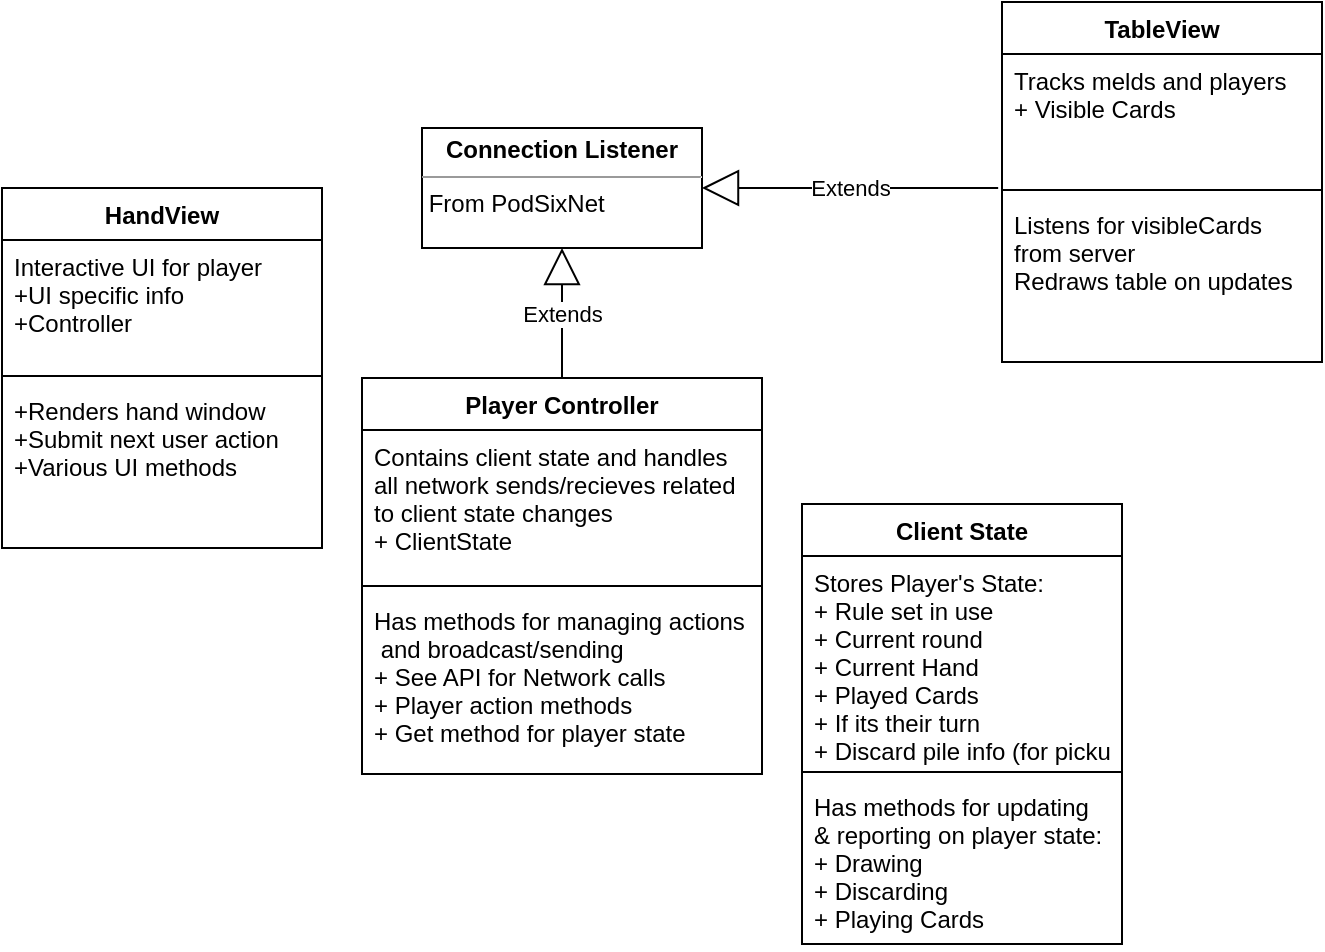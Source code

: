 <mxfile version="11.0.5"><diagram id="0bd5CQjxYjqulMTfV-12" name="Page-1"><mxGraphModel dx="946" dy="571" grid="1" gridSize="10" guides="1" tooltips="1" connect="1" arrows="1" fold="1" page="1" pageScale="1" pageWidth="850" pageHeight="1100" math="0" shadow="0"><root><mxCell id="0"/><mxCell id="1" parent="0"/><mxCell id="dKALaEIYGm_4dkxtxY_A-26" value="Client State" style="swimlane;fontStyle=1;align=center;verticalAlign=top;childLayout=stackLayout;horizontal=1;startSize=26;horizontalStack=0;resizeParent=1;resizeParentMax=0;resizeLast=0;collapsible=1;marginBottom=0;" parent="1" vertex="1"><mxGeometry x="500" y="278" width="160" height="220" as="geometry"/></mxCell><mxCell id="dKALaEIYGm_4dkxtxY_A-27" value="Stores Player's State:&#10;+ Rule set in use&#10;+ Current round&#10;+ Current Hand&#10;+ Played Cards&#10;+ If its their turn&#10;+ Discard pile info (for pickups)&#10;" style="text;strokeColor=none;fillColor=none;align=left;verticalAlign=top;spacingLeft=4;spacingRight=4;overflow=hidden;rotatable=0;points=[[0,0.5],[1,0.5]];portConstraint=eastwest;" parent="dKALaEIYGm_4dkxtxY_A-26" vertex="1"><mxGeometry y="26" width="160" height="104" as="geometry"/></mxCell><mxCell id="dKALaEIYGm_4dkxtxY_A-28" value="" style="line;strokeWidth=1;fillColor=none;align=left;verticalAlign=middle;spacingTop=-1;spacingLeft=3;spacingRight=3;rotatable=0;labelPosition=right;points=[];portConstraint=eastwest;" parent="dKALaEIYGm_4dkxtxY_A-26" vertex="1"><mxGeometry y="130" width="160" height="8" as="geometry"/></mxCell><mxCell id="dKALaEIYGm_4dkxtxY_A-29" value="Has methods for updating &#10;&amp; reporting on player state:&#10;+ Drawing&#10;+ Discarding&#10;+ Playing Cards&#10;" style="text;strokeColor=none;fillColor=none;align=left;verticalAlign=top;spacingLeft=4;spacingRight=4;overflow=hidden;rotatable=0;points=[[0,0.5],[1,0.5]];portConstraint=eastwest;" parent="dKALaEIYGm_4dkxtxY_A-26" vertex="1"><mxGeometry y="138" width="160" height="82" as="geometry"/></mxCell><mxCell id="dKALaEIYGm_4dkxtxY_A-36" value="TableView" style="swimlane;fontStyle=1;align=center;verticalAlign=top;childLayout=stackLayout;horizontal=1;startSize=26;horizontalStack=0;resizeParent=1;resizeParentMax=0;resizeLast=0;collapsible=1;marginBottom=0;" parent="1" vertex="1"><mxGeometry x="600" y="27" width="160" height="180" as="geometry"/></mxCell><mxCell id="dKALaEIYGm_4dkxtxY_A-37" value="Tracks melds and players&#10;+ Visible Cards&#10;" style="text;strokeColor=none;fillColor=none;align=left;verticalAlign=top;spacingLeft=4;spacingRight=4;overflow=hidden;rotatable=0;points=[[0,0.5],[1,0.5]];portConstraint=eastwest;" parent="dKALaEIYGm_4dkxtxY_A-36" vertex="1"><mxGeometry y="26" width="160" height="64" as="geometry"/></mxCell><mxCell id="dKALaEIYGm_4dkxtxY_A-38" value="" style="line;strokeWidth=1;fillColor=none;align=left;verticalAlign=middle;spacingTop=-1;spacingLeft=3;spacingRight=3;rotatable=0;labelPosition=right;points=[];portConstraint=eastwest;" parent="dKALaEIYGm_4dkxtxY_A-36" vertex="1"><mxGeometry y="90" width="160" height="8" as="geometry"/></mxCell><mxCell id="dKALaEIYGm_4dkxtxY_A-39" value="Listens for visibleCards &#10;from server&#10;Redraws table on updates" style="text;strokeColor=none;fillColor=none;align=left;verticalAlign=top;spacingLeft=4;spacingRight=4;overflow=hidden;rotatable=0;points=[[0,0.5],[1,0.5]];portConstraint=eastwest;" parent="dKALaEIYGm_4dkxtxY_A-36" vertex="1"><mxGeometry y="98" width="160" height="82" as="geometry"/></mxCell><mxCell id="dKALaEIYGm_4dkxtxY_A-40" value="&lt;p style=&quot;margin: 0px ; margin-top: 4px ; text-align: center&quot;&gt;&lt;b&gt;Connection Listener&lt;/b&gt;&lt;/p&gt;&lt;hr size=&quot;1&quot;&gt;&lt;div style=&quot;height: 2px&quot;&gt;&amp;nbsp;From PodSixNet&lt;/div&gt;" style="verticalAlign=top;align=left;overflow=fill;fontSize=12;fontFamily=Helvetica;html=1;" parent="1" vertex="1"><mxGeometry x="310" y="90" width="140" height="60" as="geometry"/></mxCell><mxCell id="dKALaEIYGm_4dkxtxY_A-44" value="Extends" style="endArrow=block;endSize=16;endFill=0;html=1;exitX=-0.012;exitY=1.047;exitDx=0;exitDy=0;entryX=1;entryY=0.5;entryDx=0;entryDy=0;exitPerimeter=0;" parent="1" source="dKALaEIYGm_4dkxtxY_A-37" target="dKALaEIYGm_4dkxtxY_A-40" edge="1"><mxGeometry width="160" relative="1" as="geometry"><mxPoint x="30" y="400" as="sourcePoint"/><mxPoint x="680" y="80" as="targetPoint"/></mxGeometry></mxCell><mxCell id="dKALaEIYGm_4dkxtxY_A-45" value="Player Controller" style="swimlane;fontStyle=1;align=center;verticalAlign=top;childLayout=stackLayout;horizontal=1;startSize=26;horizontalStack=0;resizeParent=1;resizeParentMax=0;resizeLast=0;collapsible=1;marginBottom=0;" parent="1" vertex="1"><mxGeometry x="280" y="215" width="200" height="198" as="geometry"/></mxCell><mxCell id="dKALaEIYGm_4dkxtxY_A-46" value="Contains client state and handles&#10;all network sends/recieves related &#10;to client state changes&#10;+ ClientState&#10;" style="text;strokeColor=none;fillColor=none;align=left;verticalAlign=top;spacingLeft=4;spacingRight=4;overflow=hidden;rotatable=0;points=[[0,0.5],[1,0.5]];portConstraint=eastwest;" parent="dKALaEIYGm_4dkxtxY_A-45" vertex="1"><mxGeometry y="26" width="200" height="74" as="geometry"/></mxCell><mxCell id="dKALaEIYGm_4dkxtxY_A-47" value="" style="line;strokeWidth=1;fillColor=none;align=left;verticalAlign=middle;spacingTop=-1;spacingLeft=3;spacingRight=3;rotatable=0;labelPosition=right;points=[];portConstraint=eastwest;" parent="dKALaEIYGm_4dkxtxY_A-45" vertex="1"><mxGeometry y="100" width="200" height="8" as="geometry"/></mxCell><mxCell id="dKALaEIYGm_4dkxtxY_A-48" value="Has methods for managing actions&#10; and broadcast/sending&#10;+ See API for Network calls&#10;+ Player action methods&#10;+ Get method for player state&#10;" style="text;strokeColor=none;fillColor=none;align=left;verticalAlign=top;spacingLeft=4;spacingRight=4;overflow=hidden;rotatable=0;points=[[0,0.5],[1,0.5]];portConstraint=eastwest;" parent="dKALaEIYGm_4dkxtxY_A-45" vertex="1"><mxGeometry y="108" width="200" height="90" as="geometry"/></mxCell><mxCell id="dKALaEIYGm_4dkxtxY_A-60" value="Extends" style="endArrow=block;endSize=16;endFill=0;html=1;exitX=0.5;exitY=0;exitDx=0;exitDy=0;entryX=0.5;entryY=1;entryDx=0;entryDy=0;" parent="1" source="dKALaEIYGm_4dkxtxY_A-45" target="dKALaEIYGm_4dkxtxY_A-40" edge="1"><mxGeometry width="160" relative="1" as="geometry"><mxPoint x="290" y="350" as="sourcePoint"/><mxPoint x="210" y="350" as="targetPoint"/></mxGeometry></mxCell><mxCell id="eqDHchWFwgVgmdSGM31p-3" value="HandView" style="swimlane;fontStyle=1;align=center;verticalAlign=top;childLayout=stackLayout;horizontal=1;startSize=26;horizontalStack=0;resizeParent=1;resizeParentMax=0;resizeLast=0;collapsible=1;marginBottom=0;" vertex="1" parent="1"><mxGeometry x="100" y="120" width="160" height="180" as="geometry"/></mxCell><mxCell id="eqDHchWFwgVgmdSGM31p-4" value="Interactive UI for player&#10;+UI specific info&#10;+Controller" style="text;strokeColor=none;fillColor=none;align=left;verticalAlign=top;spacingLeft=4;spacingRight=4;overflow=hidden;rotatable=0;points=[[0,0.5],[1,0.5]];portConstraint=eastwest;" vertex="1" parent="eqDHchWFwgVgmdSGM31p-3"><mxGeometry y="26" width="160" height="64" as="geometry"/></mxCell><mxCell id="eqDHchWFwgVgmdSGM31p-5" value="" style="line;strokeWidth=1;fillColor=none;align=left;verticalAlign=middle;spacingTop=-1;spacingLeft=3;spacingRight=3;rotatable=0;labelPosition=right;points=[];portConstraint=eastwest;" vertex="1" parent="eqDHchWFwgVgmdSGM31p-3"><mxGeometry y="90" width="160" height="8" as="geometry"/></mxCell><mxCell id="eqDHchWFwgVgmdSGM31p-6" value="+Renders hand window&#10;+Submit next user action&#10;+Various UI methods&#10;" style="text;strokeColor=none;fillColor=none;align=left;verticalAlign=top;spacingLeft=4;spacingRight=4;overflow=hidden;rotatable=0;points=[[0,0.5],[1,0.5]];portConstraint=eastwest;" vertex="1" parent="eqDHchWFwgVgmdSGM31p-3"><mxGeometry y="98" width="160" height="82" as="geometry"/></mxCell></root></mxGraphModel></diagram></mxfile>